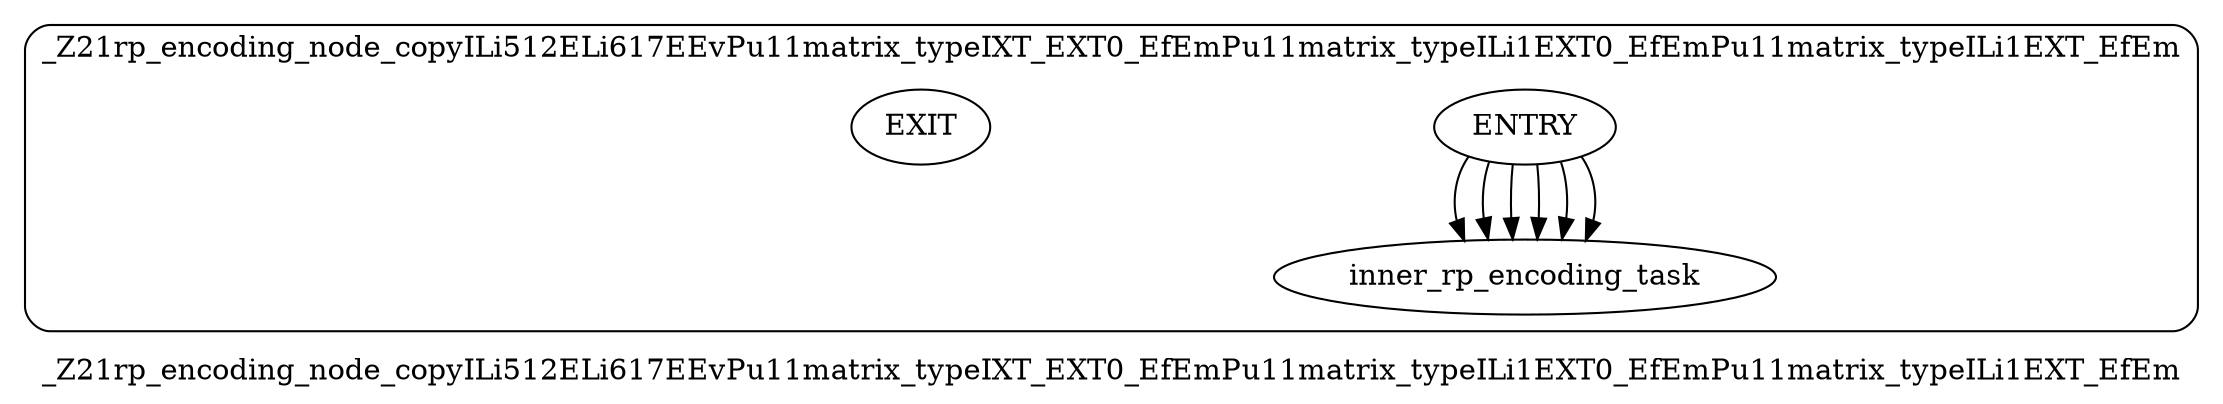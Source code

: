 digraph "HPVM DAG" {
label=_Z21rp_encoding_node_copyILi512ELi617EEvPu11matrix_typeIXT_EXT0_EfEmPu11matrix_typeILi1EXT0_EfEmPu11matrix_typeILi1EXT_EfEm
compound=true;
style="rounded"subgraph "cluster _Z21rp_encoding_node_copyILi512ELi617EEvPu11matrix_typeIXT_EXT0_EfEmPu11matrix_typeILi1EXT0_EfEmPu11matrix_typeILi1EXT_EfEm"{
label = _Z21rp_encoding_node_copyILi512ELi617EEvPu11matrix_typeIXT_EXT0_EfEmPu11matrix_typeILi1EXT0_EfEmPu11matrix_typeILi1EXT_EfEm
_Z21rp_encoding_node_copyILi512ELi617EEvPu11matrix_typeIXT_EXT0_EfEmPu11matrix_typeILi1EXT0_EfEmPu11matrix_typeILi1EXT_EfEmENTRY[label = "ENTRY"]
_Z21rp_encoding_node_copyILi512ELi617EEvPu11matrix_typeIXT_EXT0_EfEmPu11matrix_typeILi1EXT0_EfEmPu11matrix_typeILi1EXT_EfEmEXIT[label = "EXIT"]
inner_rp_encoding_task
_Z21rp_encoding_node_copyILi512ELi617EEvPu11matrix_typeIXT_EXT0_EfEmPu11matrix_typeILi1EXT0_EfEmPu11matrix_typeILi1EXT_EfEmENTRY->inner_rp_encoding_task
_Z21rp_encoding_node_copyILi512ELi617EEvPu11matrix_typeIXT_EXT0_EfEmPu11matrix_typeILi1EXT0_EfEmPu11matrix_typeILi1EXT_EfEmENTRY->inner_rp_encoding_task
_Z21rp_encoding_node_copyILi512ELi617EEvPu11matrix_typeIXT_EXT0_EfEmPu11matrix_typeILi1EXT0_EfEmPu11matrix_typeILi1EXT_EfEmENTRY->inner_rp_encoding_task
_Z21rp_encoding_node_copyILi512ELi617EEvPu11matrix_typeIXT_EXT0_EfEmPu11matrix_typeILi1EXT0_EfEmPu11matrix_typeILi1EXT_EfEmENTRY->inner_rp_encoding_task
_Z21rp_encoding_node_copyILi512ELi617EEvPu11matrix_typeIXT_EXT0_EfEmPu11matrix_typeILi1EXT0_EfEmPu11matrix_typeILi1EXT_EfEmENTRY->inner_rp_encoding_task
_Z21rp_encoding_node_copyILi512ELi617EEvPu11matrix_typeIXT_EXT0_EfEmPu11matrix_typeILi1EXT0_EfEmPu11matrix_typeILi1EXT_EfEmENTRY->inner_rp_encoding_task
} 
}
